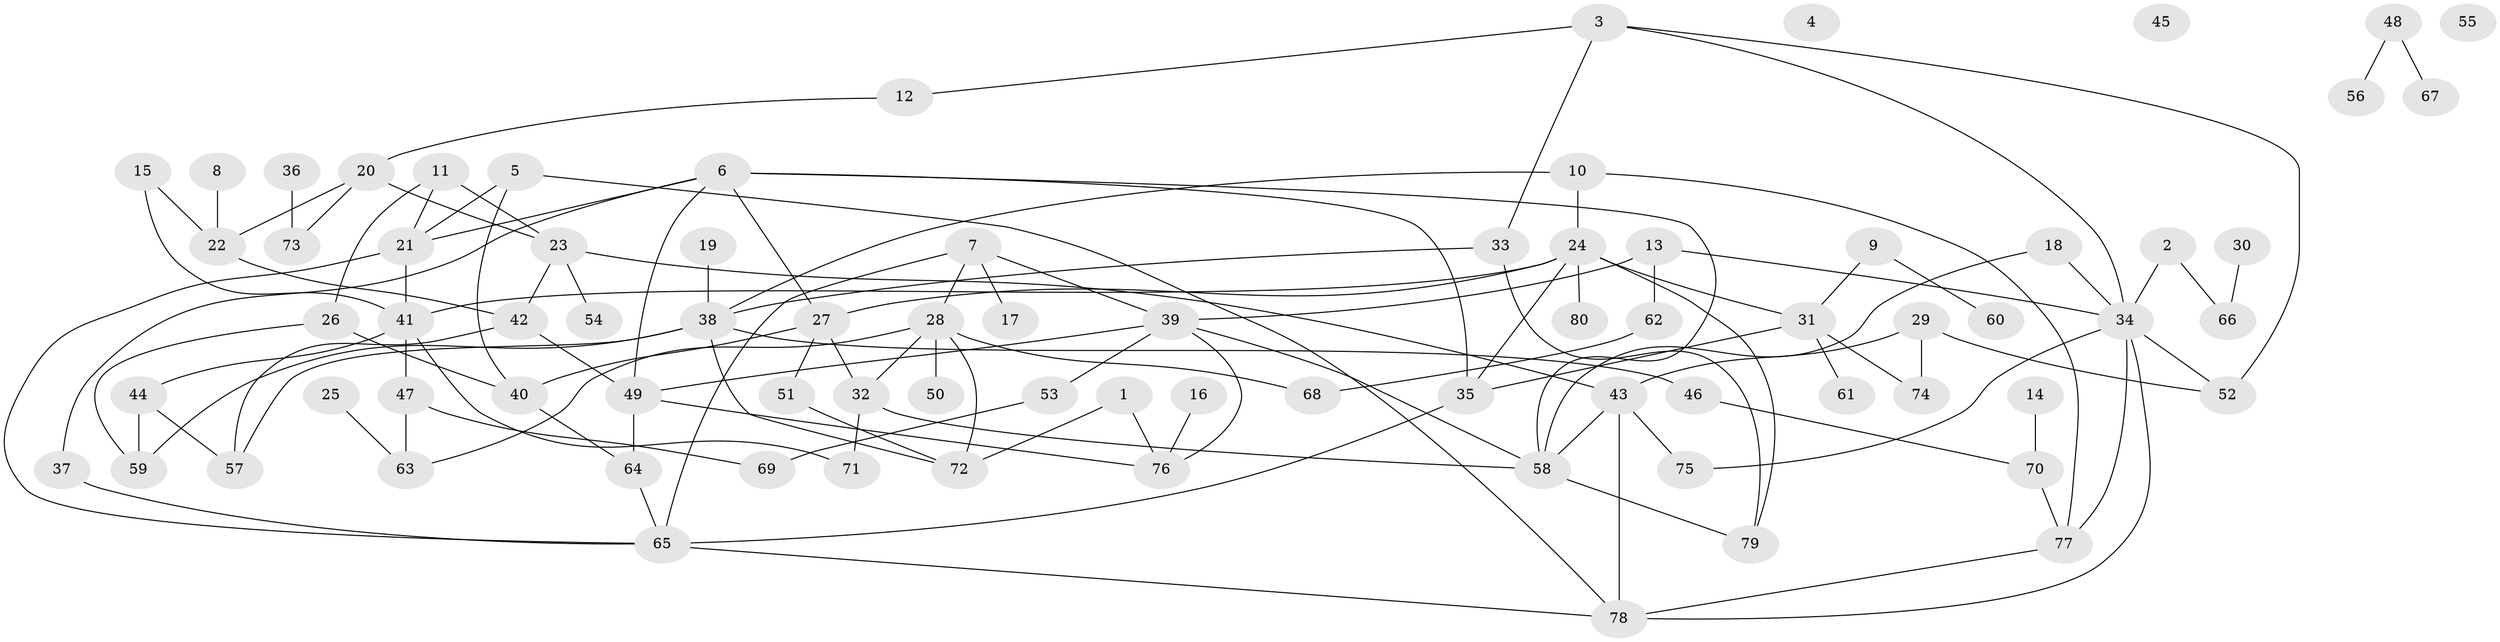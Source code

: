 // coarse degree distribution, {4: 0.10714285714285714, 2: 0.17857142857142858, 0: 0.05357142857142857, 5: 0.07142857142857142, 7: 0.08928571428571429, 8: 0.08928571428571429, 1: 0.26785714285714285, 3: 0.125, 11: 0.017857142857142856}
// Generated by graph-tools (version 1.1) at 2025/41/03/06/25 10:41:20]
// undirected, 80 vertices, 119 edges
graph export_dot {
graph [start="1"]
  node [color=gray90,style=filled];
  1;
  2;
  3;
  4;
  5;
  6;
  7;
  8;
  9;
  10;
  11;
  12;
  13;
  14;
  15;
  16;
  17;
  18;
  19;
  20;
  21;
  22;
  23;
  24;
  25;
  26;
  27;
  28;
  29;
  30;
  31;
  32;
  33;
  34;
  35;
  36;
  37;
  38;
  39;
  40;
  41;
  42;
  43;
  44;
  45;
  46;
  47;
  48;
  49;
  50;
  51;
  52;
  53;
  54;
  55;
  56;
  57;
  58;
  59;
  60;
  61;
  62;
  63;
  64;
  65;
  66;
  67;
  68;
  69;
  70;
  71;
  72;
  73;
  74;
  75;
  76;
  77;
  78;
  79;
  80;
  1 -- 72;
  1 -- 76;
  2 -- 34;
  2 -- 66;
  3 -- 12;
  3 -- 33;
  3 -- 34;
  3 -- 52;
  5 -- 21;
  5 -- 40;
  5 -- 78;
  6 -- 21;
  6 -- 27;
  6 -- 35;
  6 -- 37;
  6 -- 49;
  6 -- 58;
  7 -- 17;
  7 -- 28;
  7 -- 39;
  7 -- 65;
  8 -- 22;
  9 -- 31;
  9 -- 60;
  10 -- 24;
  10 -- 38;
  10 -- 77;
  11 -- 21;
  11 -- 23;
  11 -- 26;
  12 -- 20;
  13 -- 34;
  13 -- 39;
  13 -- 62;
  14 -- 70;
  15 -- 22;
  15 -- 41;
  16 -- 76;
  18 -- 34;
  18 -- 58;
  19 -- 38;
  20 -- 22;
  20 -- 23;
  20 -- 73;
  21 -- 41;
  21 -- 65;
  22 -- 42;
  23 -- 42;
  23 -- 43;
  23 -- 54;
  24 -- 27;
  24 -- 31;
  24 -- 35;
  24 -- 41;
  24 -- 79;
  24 -- 80;
  25 -- 63;
  26 -- 40;
  26 -- 59;
  27 -- 32;
  27 -- 40;
  27 -- 51;
  28 -- 32;
  28 -- 50;
  28 -- 63;
  28 -- 68;
  28 -- 72;
  29 -- 43;
  29 -- 52;
  29 -- 74;
  30 -- 66;
  31 -- 35;
  31 -- 61;
  31 -- 74;
  32 -- 58;
  32 -- 71;
  33 -- 38;
  33 -- 79;
  34 -- 52;
  34 -- 75;
  34 -- 77;
  34 -- 78;
  35 -- 65;
  36 -- 73;
  37 -- 65;
  38 -- 46;
  38 -- 57;
  38 -- 59;
  38 -- 72;
  39 -- 49;
  39 -- 53;
  39 -- 58;
  39 -- 76;
  40 -- 64;
  41 -- 44;
  41 -- 47;
  41 -- 71;
  42 -- 49;
  42 -- 57;
  43 -- 58;
  43 -- 75;
  43 -- 78;
  44 -- 57;
  44 -- 59;
  46 -- 70;
  47 -- 63;
  47 -- 69;
  48 -- 56;
  48 -- 67;
  49 -- 64;
  49 -- 76;
  51 -- 72;
  53 -- 69;
  58 -- 79;
  62 -- 68;
  64 -- 65;
  65 -- 78;
  70 -- 77;
  77 -- 78;
}
